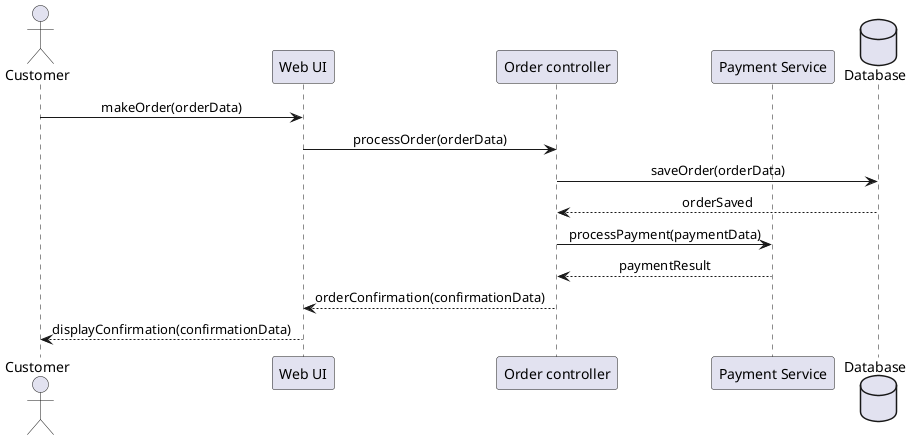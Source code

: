 @startuml

skinparam sequenceMessageAlign center
actor "Customer" as customer
participant "Web UI" as UI
participant "Order controller" as OC
participant "Payment Service" as PS
database Database as DB

customer -> UI : makeOrder(orderData)
UI -> OC : processOrder(orderData)
OC -> DB : saveOrder(orderData)
DB --> OC : orderSaved
OC -> PS : processPayment(paymentData)
PS --> OC : paymentResult
OC --> UI : orderConfirmation(confirmationData)
UI --> customer : displayConfirmation(confirmationData)

@enduml
